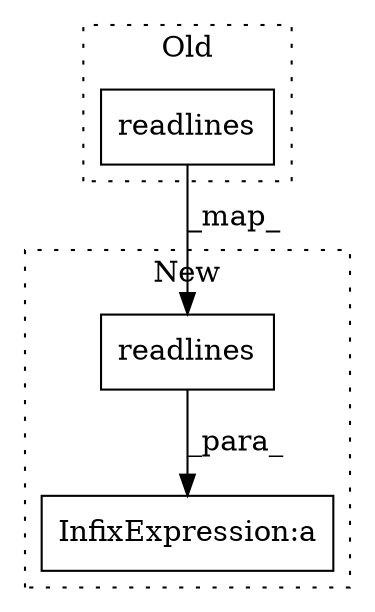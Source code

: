 digraph G {
subgraph cluster0 {
1 [label="readlines" a="32" s="1092" l="11" shape="box"];
label = "Old";
style="dotted";
}
subgraph cluster1 {
2 [label="readlines" a="32" s="1091" l="11" shape="box"];
3 [label="InfixExpression:a" a="27" s="1374" l="3" shape="box"];
label = "New";
style="dotted";
}
1 -> 2 [label="_map_"];
2 -> 3 [label="_para_"];
}